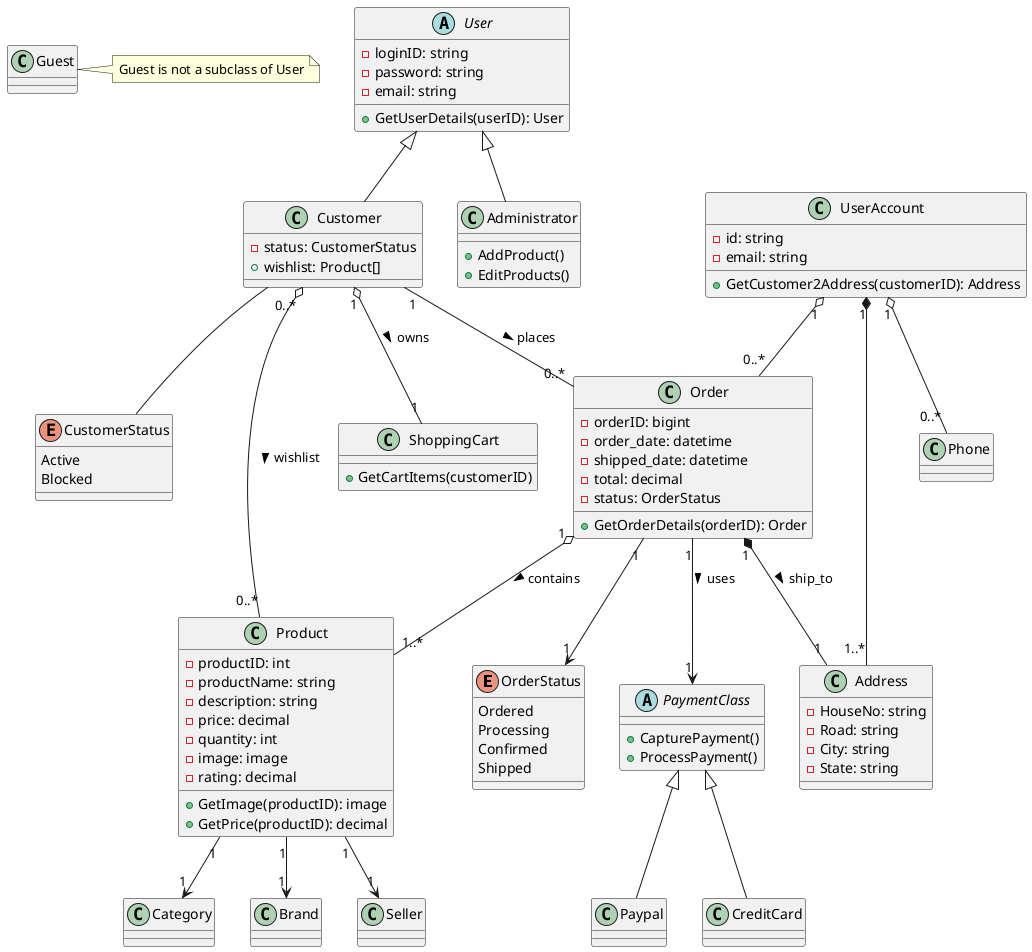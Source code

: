 @startuml
' =========================
' ENUMS
' =========================
enum OrderStatus {
  Ordered
  Processing
  Confirmed
  Shipped
}

enum CustomerStatus {
  Active
  Blocked
}

' =========================
' CLASSES
' =========================

abstract class User {
  - loginID: string
  - password: string
  - email: string
  + GetUserDetails(userID): User
}

class Customer {
  - status: CustomerStatus
  + wishlist: Product[]
}

class Administrator {
  + AddProduct()
  + EditProducts()
}

class Guest

class Product {
  - productID: int
  - productName: string
  - description: string
  - price: decimal
  - quantity: int
  - image: image
  - rating: decimal
  + GetImage(productID): image
  + GetPrice(productID): decimal
}

class Category
class Brand
class Seller

class ShoppingCart {
  + GetCartItems(customerID)
}

class Order {
  - orderID: bigint
  - order_date: datetime
  - shipped_date: datetime
  - total: decimal
  - status: OrderStatus
  + GetOrderDetails(orderID): Order
}

abstract class PaymentClass {
  + CapturePayment()
  + ProcessPayment()
}

class Paypal
class CreditCard

class UserAccount {
  - id: string
  - email: string
  + GetCustomer2Address(customerID): Address
}

class Address {
  - HouseNo: string
  - Road: string
  - City: string
  - State: string
}

class Phone

' =========================
' RELATIONSHIPS
' =========================

' Inheritance
User <|-- Customer
User <|-- Administrator

PaymentClass <|-- Paypal
PaymentClass <|-- CreditCard

' Association
Customer "1" o-- "1" ShoppingCart : owns >
Customer "0..*" o-- "0..*" Product : wishlist >
Customer -- CustomerStatus
Customer "1" -- "0..*" Order : places >
Order "1" o-- "1..*" Product : contains >
Order "1" --> "1" OrderStatus
Order "1" --> "1" PaymentClass : uses >
Order "1" *-- "1" Address : ship_to >

Product "1" --> "1" Category
Product "1" --> "1" Brand
Product "1" --> "1" Seller

UserAccount "1" *-- "1..*" Address
UserAccount "1" o-- "0..*" Phone
UserAccount "1" o-- "0..*" Order

' Guest is not a User
note right of Guest
  Guest is not a subclass of User
end note
@enduml